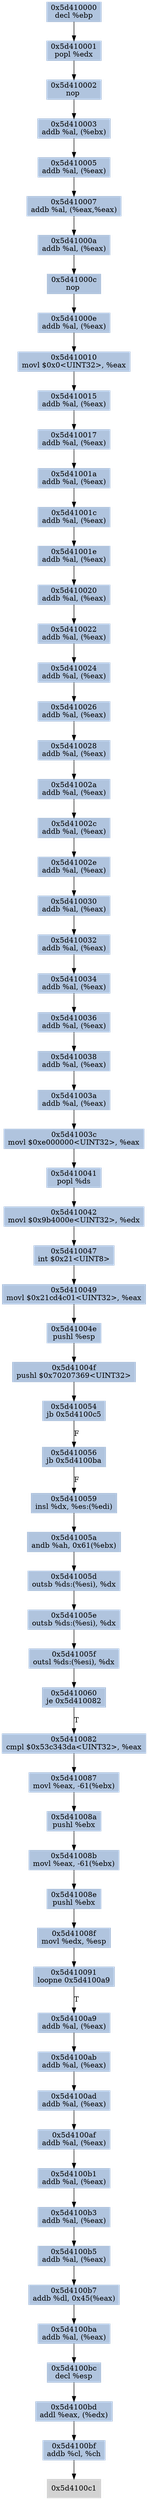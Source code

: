 digraph G {
node[shape=rectangle,style=filled,fillcolor=lightsteelblue,color=lightsteelblue]
bgcolor="transparent"
a0x5d410000decl_ebp[label="0x5d410000\ndecl %ebp"];
a0x5d410001popl_edx[label="0x5d410001\npopl %edx"];
a0x5d410002nop_[label="0x5d410002\nnop "];
a0x5d410003addb_al_ebx_[label="0x5d410003\naddb %al, (%ebx)"];
a0x5d410005addb_al_eax_[label="0x5d410005\naddb %al, (%eax)"];
a0x5d410007addb_al_eaxeax_[label="0x5d410007\naddb %al, (%eax,%eax)"];
a0x5d41000aaddb_al_eax_[label="0x5d41000a\naddb %al, (%eax)"];
a0x5d41000cnop_[label="0x5d41000c\nnop "];
a0x5d41000eaddb_al_eax_[label="0x5d41000e\naddb %al, (%eax)"];
a0x5d410010movl_0x0UINT32_eax[label="0x5d410010\nmovl $0x0<UINT32>, %eax"];
a0x5d410015addb_al_eax_[label="0x5d410015\naddb %al, (%eax)"];
a0x5d410017addb_al_eax_[label="0x5d410017\naddb %al, (%eax)"];
a0x5d41001aaddb_al_eax_[label="0x5d41001a\naddb %al, (%eax)"];
a0x5d41001caddb_al_eax_[label="0x5d41001c\naddb %al, (%eax)"];
a0x5d41001eaddb_al_eax_[label="0x5d41001e\naddb %al, (%eax)"];
a0x5d410020addb_al_eax_[label="0x5d410020\naddb %al, (%eax)"];
a0x5d410022addb_al_eax_[label="0x5d410022\naddb %al, (%eax)"];
a0x5d410024addb_al_eax_[label="0x5d410024\naddb %al, (%eax)"];
a0x5d410026addb_al_eax_[label="0x5d410026\naddb %al, (%eax)"];
a0x5d410028addb_al_eax_[label="0x5d410028\naddb %al, (%eax)"];
a0x5d41002aaddb_al_eax_[label="0x5d41002a\naddb %al, (%eax)"];
a0x5d41002caddb_al_eax_[label="0x5d41002c\naddb %al, (%eax)"];
a0x5d41002eaddb_al_eax_[label="0x5d41002e\naddb %al, (%eax)"];
a0x5d410030addb_al_eax_[label="0x5d410030\naddb %al, (%eax)"];
a0x5d410032addb_al_eax_[label="0x5d410032\naddb %al, (%eax)"];
a0x5d410034addb_al_eax_[label="0x5d410034\naddb %al, (%eax)"];
a0x5d410036addb_al_eax_[label="0x5d410036\naddb %al, (%eax)"];
a0x5d410038addb_al_eax_[label="0x5d410038\naddb %al, (%eax)"];
a0x5d41003aaddb_al_eax_[label="0x5d41003a\naddb %al, (%eax)"];
a0x5d41003cmovl_0xe000000UINT32_eax[label="0x5d41003c\nmovl $0xe000000<UINT32>, %eax"];
a0x5d410041popl_ds[label="0x5d410041\npopl %ds"];
a0x5d410042movl_0x9b4000eUINT32_edx[label="0x5d410042\nmovl $0x9b4000e<UINT32>, %edx"];
a0x5d410047int_0x21UINT8[label="0x5d410047\nint $0x21<UINT8>"];
a0x5d410049movl_0x21cd4c01UINT32_eax[label="0x5d410049\nmovl $0x21cd4c01<UINT32>, %eax"];
a0x5d41004epushl_esp[label="0x5d41004e\npushl %esp"];
a0x5d41004fpushl_0x70207369UINT32[label="0x5d41004f\npushl $0x70207369<UINT32>"];
a0x5d410054jb_0x5d4100c5[label="0x5d410054\njb 0x5d4100c5"];
a0x5d410056jb_0x5d4100ba[label="0x5d410056\njb 0x5d4100ba"];
a0x5d410059insl_dx_es_edi_[label="0x5d410059\ninsl %dx, %es:(%edi)"];
a0x5d41005aandb_ah_0x61ebx_[label="0x5d41005a\nandb %ah, 0x61(%ebx)"];
a0x5d41005doutsb_ds_esi__dx[label="0x5d41005d\noutsb %ds:(%esi), %dx"];
a0x5d41005eoutsb_ds_esi__dx[label="0x5d41005e\noutsb %ds:(%esi), %dx"];
a0x5d41005foutsl_ds_esi__dx[label="0x5d41005f\noutsl %ds:(%esi), %dx"];
a0x5d410060je_0x5d410082[label="0x5d410060\nje 0x5d410082"];
a0x5d410082cmpl_0x53c343daUINT32_eax[label="0x5d410082\ncmpl $0x53c343da<UINT32>, %eax"];
a0x5d410087movl_eax__61ebx_[label="0x5d410087\nmovl %eax, -61(%ebx)"];
a0x5d41008apushl_ebx[label="0x5d41008a\npushl %ebx"];
a0x5d41008bmovl_eax__61ebx_[label="0x5d41008b\nmovl %eax, -61(%ebx)"];
a0x5d41008epushl_ebx[label="0x5d41008e\npushl %ebx"];
a0x5d41008fmovl_edx_esp[label="0x5d41008f\nmovl %edx, %esp"];
a0x5d410091loopne_0x5d4100a9[label="0x5d410091\nloopne 0x5d4100a9"];
a0x5d4100a9addb_al_eax_[label="0x5d4100a9\naddb %al, (%eax)"];
a0x5d4100abaddb_al_eax_[label="0x5d4100ab\naddb %al, (%eax)"];
a0x5d4100adaddb_al_eax_[label="0x5d4100ad\naddb %al, (%eax)"];
a0x5d4100afaddb_al_eax_[label="0x5d4100af\naddb %al, (%eax)"];
a0x5d4100b1addb_al_eax_[label="0x5d4100b1\naddb %al, (%eax)"];
a0x5d4100b3addb_al_eax_[label="0x5d4100b3\naddb %al, (%eax)"];
a0x5d4100b5addb_al_eax_[label="0x5d4100b5\naddb %al, (%eax)"];
a0x5d4100b7addb_dl_0x45eax_[label="0x5d4100b7\naddb %dl, 0x45(%eax)"];
a0x5d4100baaddb_al_eax_[label="0x5d4100ba\naddb %al, (%eax)"];
a0x5d4100bcdecl_esp[label="0x5d4100bc\ndecl %esp"];
a0x5d4100bdaddl_eax_edx_[label="0x5d4100bd\naddl %eax, (%edx)"];
a0x5d4100bfaddb_cl_ch[label="0x5d4100bf\naddb %cl, %ch"];
a0x5d4100c1[label="0x5d4100c1",color="lightgrey",fillcolor="lightgrey"];
a0x5d410000decl_ebp -> a0x5d410001popl_edx [color="#000000"];
a0x5d410001popl_edx -> a0x5d410002nop_ [color="#000000"];
a0x5d410002nop_ -> a0x5d410003addb_al_ebx_ [color="#000000"];
a0x5d410003addb_al_ebx_ -> a0x5d410005addb_al_eax_ [color="#000000"];
a0x5d410005addb_al_eax_ -> a0x5d410007addb_al_eaxeax_ [color="#000000"];
a0x5d410007addb_al_eaxeax_ -> a0x5d41000aaddb_al_eax_ [color="#000000"];
a0x5d41000aaddb_al_eax_ -> a0x5d41000cnop_ [color="#000000"];
a0x5d41000cnop_ -> a0x5d41000eaddb_al_eax_ [color="#000000"];
a0x5d41000eaddb_al_eax_ -> a0x5d410010movl_0x0UINT32_eax [color="#000000"];
a0x5d410010movl_0x0UINT32_eax -> a0x5d410015addb_al_eax_ [color="#000000"];
a0x5d410015addb_al_eax_ -> a0x5d410017addb_al_eax_ [color="#000000"];
a0x5d410017addb_al_eax_ -> a0x5d41001aaddb_al_eax_ [color="#000000"];
a0x5d41001aaddb_al_eax_ -> a0x5d41001caddb_al_eax_ [color="#000000"];
a0x5d41001caddb_al_eax_ -> a0x5d41001eaddb_al_eax_ [color="#000000"];
a0x5d41001eaddb_al_eax_ -> a0x5d410020addb_al_eax_ [color="#000000"];
a0x5d410020addb_al_eax_ -> a0x5d410022addb_al_eax_ [color="#000000"];
a0x5d410022addb_al_eax_ -> a0x5d410024addb_al_eax_ [color="#000000"];
a0x5d410024addb_al_eax_ -> a0x5d410026addb_al_eax_ [color="#000000"];
a0x5d410026addb_al_eax_ -> a0x5d410028addb_al_eax_ [color="#000000"];
a0x5d410028addb_al_eax_ -> a0x5d41002aaddb_al_eax_ [color="#000000"];
a0x5d41002aaddb_al_eax_ -> a0x5d41002caddb_al_eax_ [color="#000000"];
a0x5d41002caddb_al_eax_ -> a0x5d41002eaddb_al_eax_ [color="#000000"];
a0x5d41002eaddb_al_eax_ -> a0x5d410030addb_al_eax_ [color="#000000"];
a0x5d410030addb_al_eax_ -> a0x5d410032addb_al_eax_ [color="#000000"];
a0x5d410032addb_al_eax_ -> a0x5d410034addb_al_eax_ [color="#000000"];
a0x5d410034addb_al_eax_ -> a0x5d410036addb_al_eax_ [color="#000000"];
a0x5d410036addb_al_eax_ -> a0x5d410038addb_al_eax_ [color="#000000"];
a0x5d410038addb_al_eax_ -> a0x5d41003aaddb_al_eax_ [color="#000000"];
a0x5d41003aaddb_al_eax_ -> a0x5d41003cmovl_0xe000000UINT32_eax [color="#000000"];
a0x5d41003cmovl_0xe000000UINT32_eax -> a0x5d410041popl_ds [color="#000000"];
a0x5d410041popl_ds -> a0x5d410042movl_0x9b4000eUINT32_edx [color="#000000"];
a0x5d410042movl_0x9b4000eUINT32_edx -> a0x5d410047int_0x21UINT8 [color="#000000"];
a0x5d410047int_0x21UINT8 -> a0x5d410049movl_0x21cd4c01UINT32_eax [color="#000000"];
a0x5d410049movl_0x21cd4c01UINT32_eax -> a0x5d41004epushl_esp [color="#000000"];
a0x5d41004epushl_esp -> a0x5d41004fpushl_0x70207369UINT32 [color="#000000"];
a0x5d41004fpushl_0x70207369UINT32 -> a0x5d410054jb_0x5d4100c5 [color="#000000"];
a0x5d410054jb_0x5d4100c5 -> a0x5d410056jb_0x5d4100ba [color="#000000",label="F"];
a0x5d410056jb_0x5d4100ba -> a0x5d410059insl_dx_es_edi_ [color="#000000",label="F"];
a0x5d410059insl_dx_es_edi_ -> a0x5d41005aandb_ah_0x61ebx_ [color="#000000"];
a0x5d41005aandb_ah_0x61ebx_ -> a0x5d41005doutsb_ds_esi__dx [color="#000000"];
a0x5d41005doutsb_ds_esi__dx -> a0x5d41005eoutsb_ds_esi__dx [color="#000000"];
a0x5d41005eoutsb_ds_esi__dx -> a0x5d41005foutsl_ds_esi__dx [color="#000000"];
a0x5d41005foutsl_ds_esi__dx -> a0x5d410060je_0x5d410082 [color="#000000"];
a0x5d410060je_0x5d410082 -> a0x5d410082cmpl_0x53c343daUINT32_eax [color="#000000",label="T"];
a0x5d410082cmpl_0x53c343daUINT32_eax -> a0x5d410087movl_eax__61ebx_ [color="#000000"];
a0x5d410087movl_eax__61ebx_ -> a0x5d41008apushl_ebx [color="#000000"];
a0x5d41008apushl_ebx -> a0x5d41008bmovl_eax__61ebx_ [color="#000000"];
a0x5d41008bmovl_eax__61ebx_ -> a0x5d41008epushl_ebx [color="#000000"];
a0x5d41008epushl_ebx -> a0x5d41008fmovl_edx_esp [color="#000000"];
a0x5d41008fmovl_edx_esp -> a0x5d410091loopne_0x5d4100a9 [color="#000000"];
a0x5d410091loopne_0x5d4100a9 -> a0x5d4100a9addb_al_eax_ [color="#000000",label="T"];
a0x5d4100a9addb_al_eax_ -> a0x5d4100abaddb_al_eax_ [color="#000000"];
a0x5d4100abaddb_al_eax_ -> a0x5d4100adaddb_al_eax_ [color="#000000"];
a0x5d4100adaddb_al_eax_ -> a0x5d4100afaddb_al_eax_ [color="#000000"];
a0x5d4100afaddb_al_eax_ -> a0x5d4100b1addb_al_eax_ [color="#000000"];
a0x5d4100b1addb_al_eax_ -> a0x5d4100b3addb_al_eax_ [color="#000000"];
a0x5d4100b3addb_al_eax_ -> a0x5d4100b5addb_al_eax_ [color="#000000"];
a0x5d4100b5addb_al_eax_ -> a0x5d4100b7addb_dl_0x45eax_ [color="#000000"];
a0x5d4100b7addb_dl_0x45eax_ -> a0x5d4100baaddb_al_eax_ [color="#000000"];
a0x5d4100baaddb_al_eax_ -> a0x5d4100bcdecl_esp [color="#000000"];
a0x5d4100bcdecl_esp -> a0x5d4100bdaddl_eax_edx_ [color="#000000"];
a0x5d4100bdaddl_eax_edx_ -> a0x5d4100bfaddb_cl_ch [color="#000000"];
a0x5d4100bfaddb_cl_ch -> a0x5d4100c1 [color="#000000"];
}
